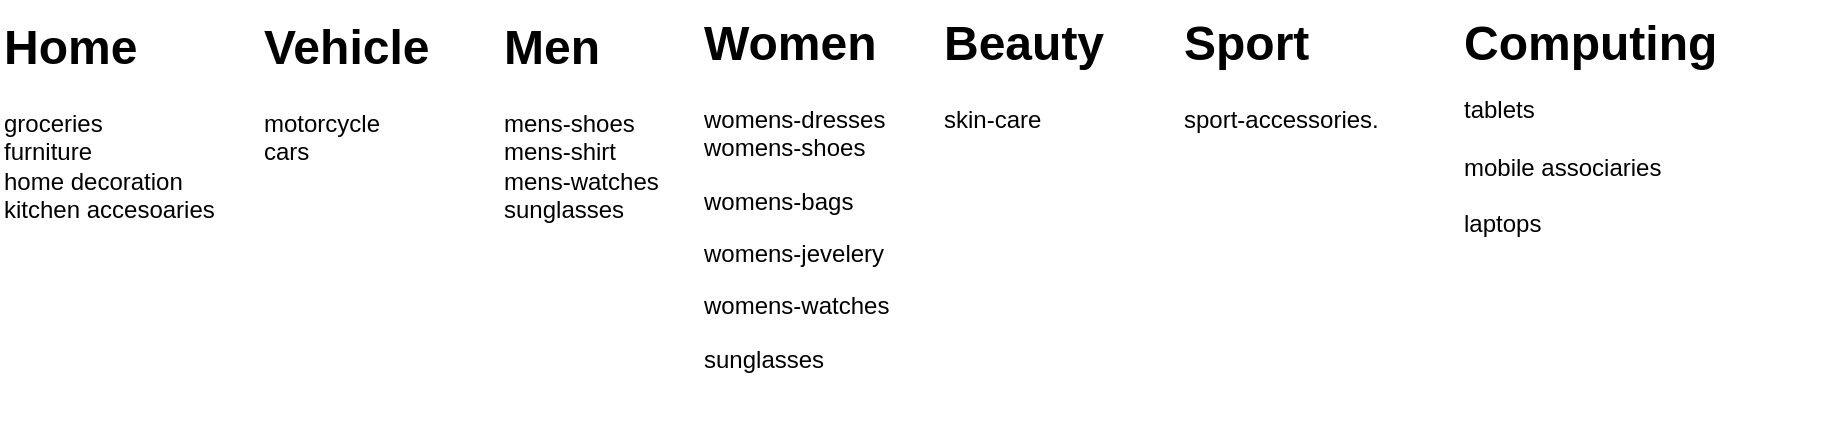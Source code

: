 <mxfile version="26.0.4">
  <diagram name="Sida-1" id="YNRvcXxoHEwkIWWIexyu">
    <mxGraphModel dx="969" dy="443" grid="1" gridSize="10" guides="1" tooltips="1" connect="1" arrows="1" fold="1" page="1" pageScale="1" pageWidth="827" pageHeight="1169" math="0" shadow="0">
      <root>
        <mxCell id="0" />
        <mxCell id="1" parent="0" />
        <mxCell id="UhPCZCnyb3GhhcSDonEI-3" value="&lt;h1 style=&quot;margin-top: 0px;&quot;&gt;&lt;span style=&quot;text-align: center; text-wrap: nowrap;&quot;&gt;&lt;font style=&quot;font-size: 24px;&quot;&gt;Home&lt;/font&gt;&lt;/span&gt;&lt;br&gt;&lt;/h1&gt;&lt;p&gt;groceries&lt;br&gt;&lt;span style=&quot;background-color: transparent; color: light-dark(rgb(0, 0, 0), rgb(255, 255, 255));&quot;&gt;furniture&lt;br&gt;&lt;/span&gt;&lt;span style=&quot;background-color: transparent; color: light-dark(rgb(0, 0, 0), rgb(255, 255, 255));&quot;&gt;home decoration&lt;br&gt;&lt;/span&gt;&lt;span style=&quot;background-color: transparent; color: light-dark(rgb(0, 0, 0), rgb(255, 255, 255));&quot;&gt;kitchen accesoaries&lt;/span&gt;&lt;/p&gt;&lt;p&gt;&lt;br&gt;&lt;/p&gt;" style="text;html=1;whiteSpace=wrap;overflow=hidden;rounded=0;" vertex="1" parent="1">
          <mxGeometry y="50" width="120" height="130" as="geometry" />
        </mxCell>
        <mxCell id="UhPCZCnyb3GhhcSDonEI-4" value="&lt;h1 style=&quot;margin-top: 0px;&quot;&gt;Men&lt;/h1&gt;&lt;p&gt;mens-shoes&lt;br&gt;mens-shirt&lt;br&gt;mens-watches&lt;br&gt;&lt;span style=&quot;background-color: transparent; color: light-dark(rgb(0, 0, 0), rgb(255, 255, 255));&quot;&gt;sunglasses&lt;/span&gt;&lt;/p&gt;&lt;p&gt;&lt;br&gt;&lt;font style=&quot;&quot;&gt;&lt;br&gt;&lt;font style=&quot;font-size: 12px;&quot;&gt;&lt;br&gt;&lt;br&gt;&lt;/font&gt;&lt;/font&gt;&lt;/p&gt;" style="text;html=1;whiteSpace=wrap;overflow=hidden;rounded=0;" vertex="1" parent="1">
          <mxGeometry x="250" y="50" width="100" height="125" as="geometry" />
        </mxCell>
        <mxCell id="UhPCZCnyb3GhhcSDonEI-5" value="&lt;h1 style=&quot;margin-top: 0px;&quot;&gt;Women&lt;/h1&gt;&lt;p&gt;womens-dresses&lt;br&gt;womens-shoes&lt;/p&gt;&lt;p&gt;&lt;span style=&quot;background-color: transparent; color: light-dark(rgb(0, 0, 0), rgb(255, 255, 255));&quot;&gt;womens-bags&lt;/span&gt;&lt;/p&gt;&lt;p&gt;&lt;span style=&quot;background-color: transparent; color: light-dark(rgb(0, 0, 0), rgb(255, 255, 255));&quot;&gt;womens-jevelery&lt;/span&gt;&lt;/p&gt;&lt;p&gt;&lt;span style=&quot;background-color: transparent; color: light-dark(rgb(0, 0, 0), rgb(255, 255, 255));&quot;&gt;womens-watches&lt;/span&gt;&lt;/p&gt;&lt;p&gt;&lt;span style=&quot;background-color: transparent; color: light-dark(rgb(0, 0, 0), rgb(255, 255, 255));&quot;&gt;sunglasses&lt;/span&gt;&lt;/p&gt;&lt;p&gt;&lt;br&gt;&lt;br&gt;&lt;br&gt;&lt;br&gt;&lt;/p&gt;" style="text;html=1;whiteSpace=wrap;overflow=hidden;rounded=0;" vertex="1" parent="1">
          <mxGeometry x="350" y="47.5" width="110" height="212.5" as="geometry" />
        </mxCell>
        <mxCell id="UhPCZCnyb3GhhcSDonEI-6" value="&lt;h1 style=&quot;margin-top: 0px;&quot;&gt;&lt;font style=&quot;font-size: 24px;&quot;&gt;Vehicle&lt;/font&gt;&lt;br&gt;&lt;/h1&gt;&lt;p&gt;motorcycle&lt;br&gt;cars&lt;br&gt;&lt;/p&gt;" style="text;html=1;whiteSpace=wrap;overflow=hidden;rounded=0;" vertex="1" parent="1">
          <mxGeometry x="130" y="50" width="100" height="120" as="geometry" />
        </mxCell>
        <mxCell id="UhPCZCnyb3GhhcSDonEI-7" value="&lt;h1 style=&quot;margin-top: 0px;&quot;&gt;Sport&lt;/h1&gt;&lt;p&gt;sport-accessories.&lt;/p&gt;" style="text;html=1;whiteSpace=wrap;overflow=hidden;rounded=0;" vertex="1" parent="1">
          <mxGeometry x="590" y="47.5" width="110" height="87.5" as="geometry" />
        </mxCell>
        <mxCell id="UhPCZCnyb3GhhcSDonEI-8" value="&lt;h1 style=&quot;margin-top: 0px;&quot;&gt;Computing&lt;br&gt;&lt;span style=&quot;background-color: transparent; color: light-dark(rgb(0, 0, 0), rgb(255, 255, 255)); font-size: 12px; font-weight: normal;&quot;&gt;tablets&lt;br&gt;&lt;/span&gt;&lt;span style=&quot;background-color: transparent; color: light-dark(rgb(0, 0, 0), rgb(255, 255, 255)); font-size: 12px; font-weight: normal;&quot;&gt;mobile associaries&lt;br&gt;&lt;/span&gt;&lt;span style=&quot;background-color: transparent; color: light-dark(rgb(0, 0, 0), rgb(255, 255, 255)); font-size: 12px; font-weight: normal;&quot;&gt;laptops&lt;/span&gt;&lt;/h1&gt;" style="text;html=1;whiteSpace=wrap;overflow=hidden;rounded=0;" vertex="1" parent="1">
          <mxGeometry x="730" y="47.5" width="180" height="162.5" as="geometry" />
        </mxCell>
        <mxCell id="UhPCZCnyb3GhhcSDonEI-9" value="&lt;h1 style=&quot;margin-top: 0px;&quot;&gt;Beauty&lt;/h1&gt;&lt;p&gt;skin-care&lt;/p&gt;" style="text;html=1;whiteSpace=wrap;overflow=hidden;rounded=0;" vertex="1" parent="1">
          <mxGeometry x="470" y="47.5" width="120" height="120" as="geometry" />
        </mxCell>
      </root>
    </mxGraphModel>
  </diagram>
</mxfile>
